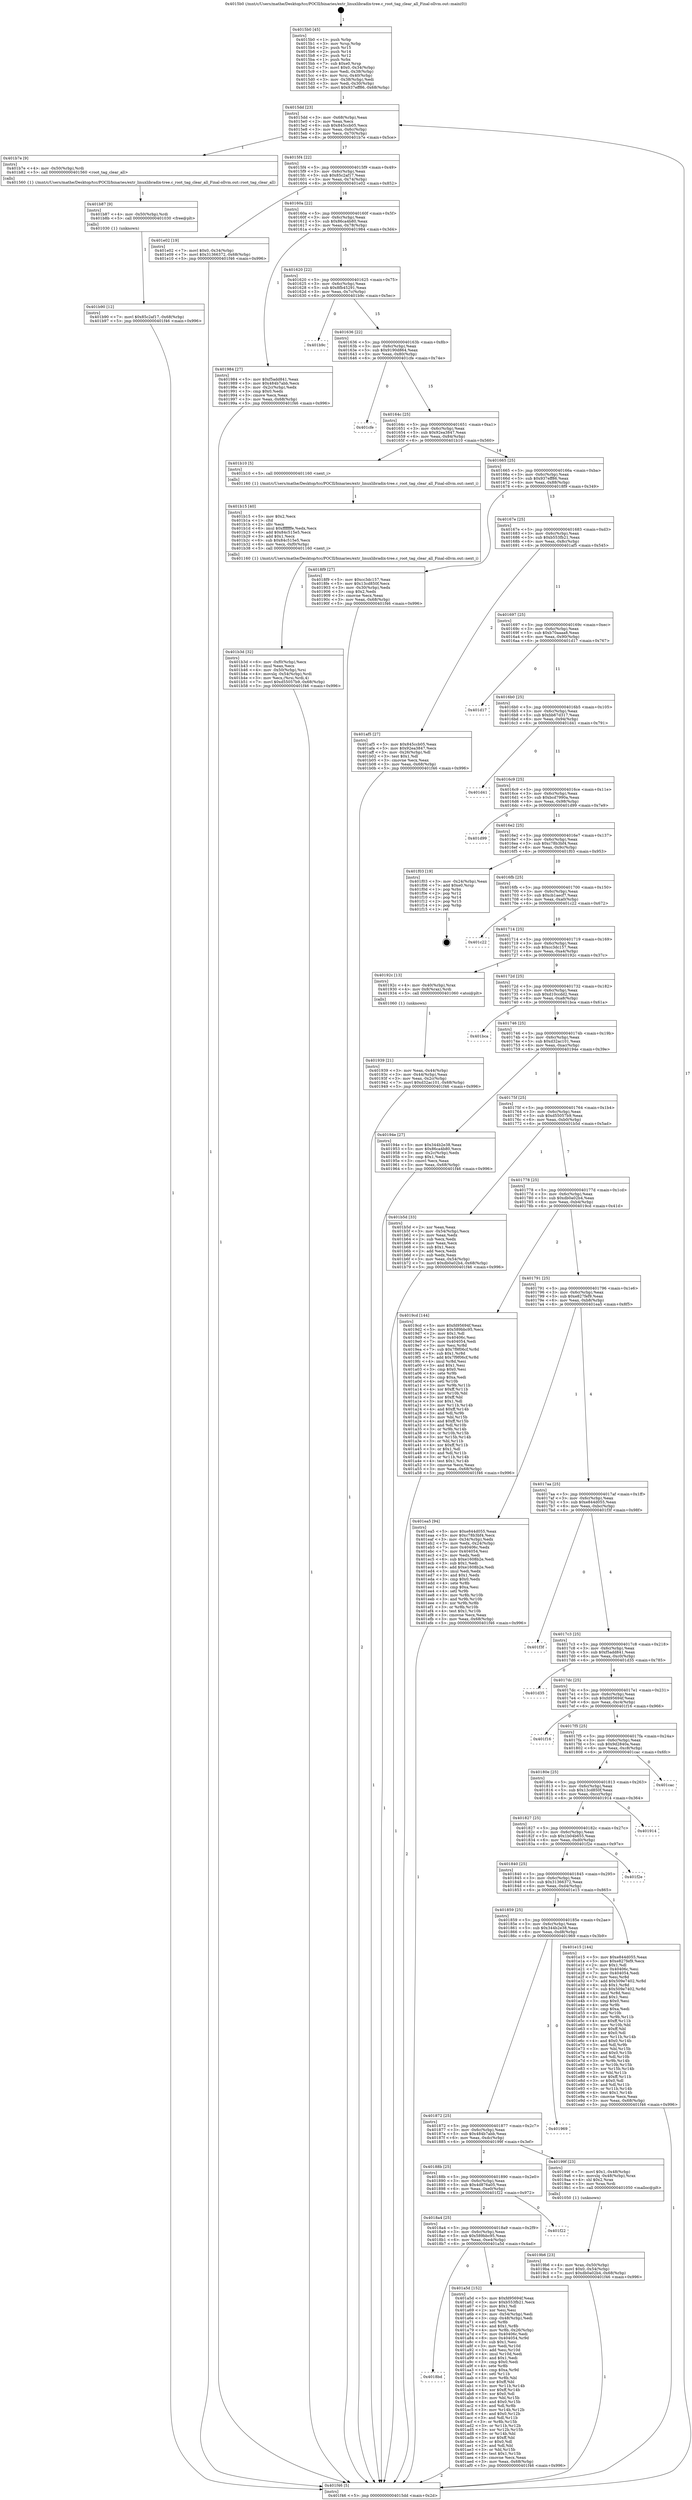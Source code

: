 digraph "0x4015b0" {
  label = "0x4015b0 (/mnt/c/Users/mathe/Desktop/tcc/POCII/binaries/extr_linuxlibradix-tree.c_root_tag_clear_all_Final-ollvm.out::main(0))"
  labelloc = "t"
  node[shape=record]

  Entry [label="",width=0.3,height=0.3,shape=circle,fillcolor=black,style=filled]
  "0x4015dd" [label="{
     0x4015dd [23]\l
     | [instrs]\l
     &nbsp;&nbsp;0x4015dd \<+3\>: mov -0x68(%rbp),%eax\l
     &nbsp;&nbsp;0x4015e0 \<+2\>: mov %eax,%ecx\l
     &nbsp;&nbsp;0x4015e2 \<+6\>: sub $0x845ccb05,%ecx\l
     &nbsp;&nbsp;0x4015e8 \<+3\>: mov %eax,-0x6c(%rbp)\l
     &nbsp;&nbsp;0x4015eb \<+3\>: mov %ecx,-0x70(%rbp)\l
     &nbsp;&nbsp;0x4015ee \<+6\>: je 0000000000401b7e \<main+0x5ce\>\l
  }"]
  "0x401b7e" [label="{
     0x401b7e [9]\l
     | [instrs]\l
     &nbsp;&nbsp;0x401b7e \<+4\>: mov -0x50(%rbp),%rdi\l
     &nbsp;&nbsp;0x401b82 \<+5\>: call 0000000000401560 \<root_tag_clear_all\>\l
     | [calls]\l
     &nbsp;&nbsp;0x401560 \{1\} (/mnt/c/Users/mathe/Desktop/tcc/POCII/binaries/extr_linuxlibradix-tree.c_root_tag_clear_all_Final-ollvm.out::root_tag_clear_all)\l
  }"]
  "0x4015f4" [label="{
     0x4015f4 [22]\l
     | [instrs]\l
     &nbsp;&nbsp;0x4015f4 \<+5\>: jmp 00000000004015f9 \<main+0x49\>\l
     &nbsp;&nbsp;0x4015f9 \<+3\>: mov -0x6c(%rbp),%eax\l
     &nbsp;&nbsp;0x4015fc \<+5\>: sub $0x85c2af17,%eax\l
     &nbsp;&nbsp;0x401601 \<+3\>: mov %eax,-0x74(%rbp)\l
     &nbsp;&nbsp;0x401604 \<+6\>: je 0000000000401e02 \<main+0x852\>\l
  }"]
  Exit [label="",width=0.3,height=0.3,shape=circle,fillcolor=black,style=filled,peripheries=2]
  "0x401e02" [label="{
     0x401e02 [19]\l
     | [instrs]\l
     &nbsp;&nbsp;0x401e02 \<+7\>: movl $0x0,-0x34(%rbp)\l
     &nbsp;&nbsp;0x401e09 \<+7\>: movl $0x31366372,-0x68(%rbp)\l
     &nbsp;&nbsp;0x401e10 \<+5\>: jmp 0000000000401f46 \<main+0x996\>\l
  }"]
  "0x40160a" [label="{
     0x40160a [22]\l
     | [instrs]\l
     &nbsp;&nbsp;0x40160a \<+5\>: jmp 000000000040160f \<main+0x5f\>\l
     &nbsp;&nbsp;0x40160f \<+3\>: mov -0x6c(%rbp),%eax\l
     &nbsp;&nbsp;0x401612 \<+5\>: sub $0x86ca4b80,%eax\l
     &nbsp;&nbsp;0x401617 \<+3\>: mov %eax,-0x78(%rbp)\l
     &nbsp;&nbsp;0x40161a \<+6\>: je 0000000000401984 \<main+0x3d4\>\l
  }"]
  "0x401b90" [label="{
     0x401b90 [12]\l
     | [instrs]\l
     &nbsp;&nbsp;0x401b90 \<+7\>: movl $0x85c2af17,-0x68(%rbp)\l
     &nbsp;&nbsp;0x401b97 \<+5\>: jmp 0000000000401f46 \<main+0x996\>\l
  }"]
  "0x401984" [label="{
     0x401984 [27]\l
     | [instrs]\l
     &nbsp;&nbsp;0x401984 \<+5\>: mov $0xf5add841,%eax\l
     &nbsp;&nbsp;0x401989 \<+5\>: mov $0x484b7abb,%ecx\l
     &nbsp;&nbsp;0x40198e \<+3\>: mov -0x2c(%rbp),%edx\l
     &nbsp;&nbsp;0x401991 \<+3\>: cmp $0x0,%edx\l
     &nbsp;&nbsp;0x401994 \<+3\>: cmove %ecx,%eax\l
     &nbsp;&nbsp;0x401997 \<+3\>: mov %eax,-0x68(%rbp)\l
     &nbsp;&nbsp;0x40199a \<+5\>: jmp 0000000000401f46 \<main+0x996\>\l
  }"]
  "0x401620" [label="{
     0x401620 [22]\l
     | [instrs]\l
     &nbsp;&nbsp;0x401620 \<+5\>: jmp 0000000000401625 \<main+0x75\>\l
     &nbsp;&nbsp;0x401625 \<+3\>: mov -0x6c(%rbp),%eax\l
     &nbsp;&nbsp;0x401628 \<+5\>: sub $0x8fb45291,%eax\l
     &nbsp;&nbsp;0x40162d \<+3\>: mov %eax,-0x7c(%rbp)\l
     &nbsp;&nbsp;0x401630 \<+6\>: je 0000000000401b9c \<main+0x5ec\>\l
  }"]
  "0x401b87" [label="{
     0x401b87 [9]\l
     | [instrs]\l
     &nbsp;&nbsp;0x401b87 \<+4\>: mov -0x50(%rbp),%rdi\l
     &nbsp;&nbsp;0x401b8b \<+5\>: call 0000000000401030 \<free@plt\>\l
     | [calls]\l
     &nbsp;&nbsp;0x401030 \{1\} (unknown)\l
  }"]
  "0x401b9c" [label="{
     0x401b9c\l
  }", style=dashed]
  "0x401636" [label="{
     0x401636 [22]\l
     | [instrs]\l
     &nbsp;&nbsp;0x401636 \<+5\>: jmp 000000000040163b \<main+0x8b\>\l
     &nbsp;&nbsp;0x40163b \<+3\>: mov -0x6c(%rbp),%eax\l
     &nbsp;&nbsp;0x40163e \<+5\>: sub $0x9190d864,%eax\l
     &nbsp;&nbsp;0x401643 \<+3\>: mov %eax,-0x80(%rbp)\l
     &nbsp;&nbsp;0x401646 \<+6\>: je 0000000000401cfe \<main+0x74e\>\l
  }"]
  "0x401b3d" [label="{
     0x401b3d [32]\l
     | [instrs]\l
     &nbsp;&nbsp;0x401b3d \<+6\>: mov -0xf0(%rbp),%ecx\l
     &nbsp;&nbsp;0x401b43 \<+3\>: imul %eax,%ecx\l
     &nbsp;&nbsp;0x401b46 \<+4\>: mov -0x50(%rbp),%rsi\l
     &nbsp;&nbsp;0x401b4a \<+4\>: movslq -0x54(%rbp),%rdi\l
     &nbsp;&nbsp;0x401b4e \<+3\>: mov %ecx,(%rsi,%rdi,4)\l
     &nbsp;&nbsp;0x401b51 \<+7\>: movl $0xd55057b9,-0x68(%rbp)\l
     &nbsp;&nbsp;0x401b58 \<+5\>: jmp 0000000000401f46 \<main+0x996\>\l
  }"]
  "0x401cfe" [label="{
     0x401cfe\l
  }", style=dashed]
  "0x40164c" [label="{
     0x40164c [25]\l
     | [instrs]\l
     &nbsp;&nbsp;0x40164c \<+5\>: jmp 0000000000401651 \<main+0xa1\>\l
     &nbsp;&nbsp;0x401651 \<+3\>: mov -0x6c(%rbp),%eax\l
     &nbsp;&nbsp;0x401654 \<+5\>: sub $0x92ea3847,%eax\l
     &nbsp;&nbsp;0x401659 \<+6\>: mov %eax,-0x84(%rbp)\l
     &nbsp;&nbsp;0x40165f \<+6\>: je 0000000000401b10 \<main+0x560\>\l
  }"]
  "0x401b15" [label="{
     0x401b15 [40]\l
     | [instrs]\l
     &nbsp;&nbsp;0x401b15 \<+5\>: mov $0x2,%ecx\l
     &nbsp;&nbsp;0x401b1a \<+1\>: cltd\l
     &nbsp;&nbsp;0x401b1b \<+2\>: idiv %ecx\l
     &nbsp;&nbsp;0x401b1d \<+6\>: imul $0xfffffffe,%edx,%ecx\l
     &nbsp;&nbsp;0x401b23 \<+6\>: add $0x84c515e5,%ecx\l
     &nbsp;&nbsp;0x401b29 \<+3\>: add $0x1,%ecx\l
     &nbsp;&nbsp;0x401b2c \<+6\>: sub $0x84c515e5,%ecx\l
     &nbsp;&nbsp;0x401b32 \<+6\>: mov %ecx,-0xf0(%rbp)\l
     &nbsp;&nbsp;0x401b38 \<+5\>: call 0000000000401160 \<next_i\>\l
     | [calls]\l
     &nbsp;&nbsp;0x401160 \{1\} (/mnt/c/Users/mathe/Desktop/tcc/POCII/binaries/extr_linuxlibradix-tree.c_root_tag_clear_all_Final-ollvm.out::next_i)\l
  }"]
  "0x401b10" [label="{
     0x401b10 [5]\l
     | [instrs]\l
     &nbsp;&nbsp;0x401b10 \<+5\>: call 0000000000401160 \<next_i\>\l
     | [calls]\l
     &nbsp;&nbsp;0x401160 \{1\} (/mnt/c/Users/mathe/Desktop/tcc/POCII/binaries/extr_linuxlibradix-tree.c_root_tag_clear_all_Final-ollvm.out::next_i)\l
  }"]
  "0x401665" [label="{
     0x401665 [25]\l
     | [instrs]\l
     &nbsp;&nbsp;0x401665 \<+5\>: jmp 000000000040166a \<main+0xba\>\l
     &nbsp;&nbsp;0x40166a \<+3\>: mov -0x6c(%rbp),%eax\l
     &nbsp;&nbsp;0x40166d \<+5\>: sub $0x937eff86,%eax\l
     &nbsp;&nbsp;0x401672 \<+6\>: mov %eax,-0x88(%rbp)\l
     &nbsp;&nbsp;0x401678 \<+6\>: je 00000000004018f9 \<main+0x349\>\l
  }"]
  "0x4018bd" [label="{
     0x4018bd\l
  }", style=dashed]
  "0x4018f9" [label="{
     0x4018f9 [27]\l
     | [instrs]\l
     &nbsp;&nbsp;0x4018f9 \<+5\>: mov $0xcc3dc157,%eax\l
     &nbsp;&nbsp;0x4018fe \<+5\>: mov $0x13cd850f,%ecx\l
     &nbsp;&nbsp;0x401903 \<+3\>: mov -0x30(%rbp),%edx\l
     &nbsp;&nbsp;0x401906 \<+3\>: cmp $0x2,%edx\l
     &nbsp;&nbsp;0x401909 \<+3\>: cmovne %ecx,%eax\l
     &nbsp;&nbsp;0x40190c \<+3\>: mov %eax,-0x68(%rbp)\l
     &nbsp;&nbsp;0x40190f \<+5\>: jmp 0000000000401f46 \<main+0x996\>\l
  }"]
  "0x40167e" [label="{
     0x40167e [25]\l
     | [instrs]\l
     &nbsp;&nbsp;0x40167e \<+5\>: jmp 0000000000401683 \<main+0xd3\>\l
     &nbsp;&nbsp;0x401683 \<+3\>: mov -0x6c(%rbp),%eax\l
     &nbsp;&nbsp;0x401686 \<+5\>: sub $0xb553fb21,%eax\l
     &nbsp;&nbsp;0x40168b \<+6\>: mov %eax,-0x8c(%rbp)\l
     &nbsp;&nbsp;0x401691 \<+6\>: je 0000000000401af5 \<main+0x545\>\l
  }"]
  "0x401f46" [label="{
     0x401f46 [5]\l
     | [instrs]\l
     &nbsp;&nbsp;0x401f46 \<+5\>: jmp 00000000004015dd \<main+0x2d\>\l
  }"]
  "0x4015b0" [label="{
     0x4015b0 [45]\l
     | [instrs]\l
     &nbsp;&nbsp;0x4015b0 \<+1\>: push %rbp\l
     &nbsp;&nbsp;0x4015b1 \<+3\>: mov %rsp,%rbp\l
     &nbsp;&nbsp;0x4015b4 \<+2\>: push %r15\l
     &nbsp;&nbsp;0x4015b6 \<+2\>: push %r14\l
     &nbsp;&nbsp;0x4015b8 \<+2\>: push %r12\l
     &nbsp;&nbsp;0x4015ba \<+1\>: push %rbx\l
     &nbsp;&nbsp;0x4015bb \<+7\>: sub $0xe0,%rsp\l
     &nbsp;&nbsp;0x4015c2 \<+7\>: movl $0x0,-0x34(%rbp)\l
     &nbsp;&nbsp;0x4015c9 \<+3\>: mov %edi,-0x38(%rbp)\l
     &nbsp;&nbsp;0x4015cc \<+4\>: mov %rsi,-0x40(%rbp)\l
     &nbsp;&nbsp;0x4015d0 \<+3\>: mov -0x38(%rbp),%edi\l
     &nbsp;&nbsp;0x4015d3 \<+3\>: mov %edi,-0x30(%rbp)\l
     &nbsp;&nbsp;0x4015d6 \<+7\>: movl $0x937eff86,-0x68(%rbp)\l
  }"]
  "0x401a5d" [label="{
     0x401a5d [152]\l
     | [instrs]\l
     &nbsp;&nbsp;0x401a5d \<+5\>: mov $0xfd95694f,%eax\l
     &nbsp;&nbsp;0x401a62 \<+5\>: mov $0xb553fb21,%ecx\l
     &nbsp;&nbsp;0x401a67 \<+2\>: mov $0x1,%dl\l
     &nbsp;&nbsp;0x401a69 \<+2\>: xor %esi,%esi\l
     &nbsp;&nbsp;0x401a6b \<+3\>: mov -0x54(%rbp),%edi\l
     &nbsp;&nbsp;0x401a6e \<+3\>: cmp -0x48(%rbp),%edi\l
     &nbsp;&nbsp;0x401a71 \<+4\>: setl %r8b\l
     &nbsp;&nbsp;0x401a75 \<+4\>: and $0x1,%r8b\l
     &nbsp;&nbsp;0x401a79 \<+4\>: mov %r8b,-0x26(%rbp)\l
     &nbsp;&nbsp;0x401a7d \<+7\>: mov 0x40406c,%edi\l
     &nbsp;&nbsp;0x401a84 \<+8\>: mov 0x404054,%r9d\l
     &nbsp;&nbsp;0x401a8c \<+3\>: sub $0x1,%esi\l
     &nbsp;&nbsp;0x401a8f \<+3\>: mov %edi,%r10d\l
     &nbsp;&nbsp;0x401a92 \<+3\>: add %esi,%r10d\l
     &nbsp;&nbsp;0x401a95 \<+4\>: imul %r10d,%edi\l
     &nbsp;&nbsp;0x401a99 \<+3\>: and $0x1,%edi\l
     &nbsp;&nbsp;0x401a9c \<+3\>: cmp $0x0,%edi\l
     &nbsp;&nbsp;0x401a9f \<+4\>: sete %r8b\l
     &nbsp;&nbsp;0x401aa3 \<+4\>: cmp $0xa,%r9d\l
     &nbsp;&nbsp;0x401aa7 \<+4\>: setl %r11b\l
     &nbsp;&nbsp;0x401aab \<+3\>: mov %r8b,%bl\l
     &nbsp;&nbsp;0x401aae \<+3\>: xor $0xff,%bl\l
     &nbsp;&nbsp;0x401ab1 \<+3\>: mov %r11b,%r14b\l
     &nbsp;&nbsp;0x401ab4 \<+4\>: xor $0xff,%r14b\l
     &nbsp;&nbsp;0x401ab8 \<+3\>: xor $0x0,%dl\l
     &nbsp;&nbsp;0x401abb \<+3\>: mov %bl,%r15b\l
     &nbsp;&nbsp;0x401abe \<+4\>: and $0x0,%r15b\l
     &nbsp;&nbsp;0x401ac2 \<+3\>: and %dl,%r8b\l
     &nbsp;&nbsp;0x401ac5 \<+3\>: mov %r14b,%r12b\l
     &nbsp;&nbsp;0x401ac8 \<+4\>: and $0x0,%r12b\l
     &nbsp;&nbsp;0x401acc \<+3\>: and %dl,%r11b\l
     &nbsp;&nbsp;0x401acf \<+3\>: or %r8b,%r15b\l
     &nbsp;&nbsp;0x401ad2 \<+3\>: or %r11b,%r12b\l
     &nbsp;&nbsp;0x401ad5 \<+3\>: xor %r12b,%r15b\l
     &nbsp;&nbsp;0x401ad8 \<+3\>: or %r14b,%bl\l
     &nbsp;&nbsp;0x401adb \<+3\>: xor $0xff,%bl\l
     &nbsp;&nbsp;0x401ade \<+3\>: or $0x0,%dl\l
     &nbsp;&nbsp;0x401ae1 \<+2\>: and %dl,%bl\l
     &nbsp;&nbsp;0x401ae3 \<+3\>: or %bl,%r15b\l
     &nbsp;&nbsp;0x401ae6 \<+4\>: test $0x1,%r15b\l
     &nbsp;&nbsp;0x401aea \<+3\>: cmovne %ecx,%eax\l
     &nbsp;&nbsp;0x401aed \<+3\>: mov %eax,-0x68(%rbp)\l
     &nbsp;&nbsp;0x401af0 \<+5\>: jmp 0000000000401f46 \<main+0x996\>\l
  }"]
  "0x401af5" [label="{
     0x401af5 [27]\l
     | [instrs]\l
     &nbsp;&nbsp;0x401af5 \<+5\>: mov $0x845ccb05,%eax\l
     &nbsp;&nbsp;0x401afa \<+5\>: mov $0x92ea3847,%ecx\l
     &nbsp;&nbsp;0x401aff \<+3\>: mov -0x26(%rbp),%dl\l
     &nbsp;&nbsp;0x401b02 \<+3\>: test $0x1,%dl\l
     &nbsp;&nbsp;0x401b05 \<+3\>: cmovne %ecx,%eax\l
     &nbsp;&nbsp;0x401b08 \<+3\>: mov %eax,-0x68(%rbp)\l
     &nbsp;&nbsp;0x401b0b \<+5\>: jmp 0000000000401f46 \<main+0x996\>\l
  }"]
  "0x401697" [label="{
     0x401697 [25]\l
     | [instrs]\l
     &nbsp;&nbsp;0x401697 \<+5\>: jmp 000000000040169c \<main+0xec\>\l
     &nbsp;&nbsp;0x40169c \<+3\>: mov -0x6c(%rbp),%eax\l
     &nbsp;&nbsp;0x40169f \<+5\>: sub $0xb70aaaa8,%eax\l
     &nbsp;&nbsp;0x4016a4 \<+6\>: mov %eax,-0x90(%rbp)\l
     &nbsp;&nbsp;0x4016aa \<+6\>: je 0000000000401d17 \<main+0x767\>\l
  }"]
  "0x4018a4" [label="{
     0x4018a4 [25]\l
     | [instrs]\l
     &nbsp;&nbsp;0x4018a4 \<+5\>: jmp 00000000004018a9 \<main+0x2f9\>\l
     &nbsp;&nbsp;0x4018a9 \<+3\>: mov -0x6c(%rbp),%eax\l
     &nbsp;&nbsp;0x4018ac \<+5\>: sub $0x589bbc95,%eax\l
     &nbsp;&nbsp;0x4018b1 \<+6\>: mov %eax,-0xe4(%rbp)\l
     &nbsp;&nbsp;0x4018b7 \<+6\>: je 0000000000401a5d \<main+0x4ad\>\l
  }"]
  "0x401d17" [label="{
     0x401d17\l
  }", style=dashed]
  "0x4016b0" [label="{
     0x4016b0 [25]\l
     | [instrs]\l
     &nbsp;&nbsp;0x4016b0 \<+5\>: jmp 00000000004016b5 \<main+0x105\>\l
     &nbsp;&nbsp;0x4016b5 \<+3\>: mov -0x6c(%rbp),%eax\l
     &nbsp;&nbsp;0x4016b8 \<+5\>: sub $0xbb67d317,%eax\l
     &nbsp;&nbsp;0x4016bd \<+6\>: mov %eax,-0x94(%rbp)\l
     &nbsp;&nbsp;0x4016c3 \<+6\>: je 0000000000401d41 \<main+0x791\>\l
  }"]
  "0x401f22" [label="{
     0x401f22\l
  }", style=dashed]
  "0x401d41" [label="{
     0x401d41\l
  }", style=dashed]
  "0x4016c9" [label="{
     0x4016c9 [25]\l
     | [instrs]\l
     &nbsp;&nbsp;0x4016c9 \<+5\>: jmp 00000000004016ce \<main+0x11e\>\l
     &nbsp;&nbsp;0x4016ce \<+3\>: mov -0x6c(%rbp),%eax\l
     &nbsp;&nbsp;0x4016d1 \<+5\>: sub $0xbcd7990a,%eax\l
     &nbsp;&nbsp;0x4016d6 \<+6\>: mov %eax,-0x98(%rbp)\l
     &nbsp;&nbsp;0x4016dc \<+6\>: je 0000000000401d99 \<main+0x7e9\>\l
  }"]
  "0x4019b6" [label="{
     0x4019b6 [23]\l
     | [instrs]\l
     &nbsp;&nbsp;0x4019b6 \<+4\>: mov %rax,-0x50(%rbp)\l
     &nbsp;&nbsp;0x4019ba \<+7\>: movl $0x0,-0x54(%rbp)\l
     &nbsp;&nbsp;0x4019c1 \<+7\>: movl $0xdb0a02b4,-0x68(%rbp)\l
     &nbsp;&nbsp;0x4019c8 \<+5\>: jmp 0000000000401f46 \<main+0x996\>\l
  }"]
  "0x401d99" [label="{
     0x401d99\l
  }", style=dashed]
  "0x4016e2" [label="{
     0x4016e2 [25]\l
     | [instrs]\l
     &nbsp;&nbsp;0x4016e2 \<+5\>: jmp 00000000004016e7 \<main+0x137\>\l
     &nbsp;&nbsp;0x4016e7 \<+3\>: mov -0x6c(%rbp),%eax\l
     &nbsp;&nbsp;0x4016ea \<+5\>: sub $0xc78b3bf4,%eax\l
     &nbsp;&nbsp;0x4016ef \<+6\>: mov %eax,-0x9c(%rbp)\l
     &nbsp;&nbsp;0x4016f5 \<+6\>: je 0000000000401f03 \<main+0x953\>\l
  }"]
  "0x40188b" [label="{
     0x40188b [25]\l
     | [instrs]\l
     &nbsp;&nbsp;0x40188b \<+5\>: jmp 0000000000401890 \<main+0x2e0\>\l
     &nbsp;&nbsp;0x401890 \<+3\>: mov -0x6c(%rbp),%eax\l
     &nbsp;&nbsp;0x401893 \<+5\>: sub $0x4d876a05,%eax\l
     &nbsp;&nbsp;0x401898 \<+6\>: mov %eax,-0xe0(%rbp)\l
     &nbsp;&nbsp;0x40189e \<+6\>: je 0000000000401f22 \<main+0x972\>\l
  }"]
  "0x401f03" [label="{
     0x401f03 [19]\l
     | [instrs]\l
     &nbsp;&nbsp;0x401f03 \<+3\>: mov -0x24(%rbp),%eax\l
     &nbsp;&nbsp;0x401f06 \<+7\>: add $0xe0,%rsp\l
     &nbsp;&nbsp;0x401f0d \<+1\>: pop %rbx\l
     &nbsp;&nbsp;0x401f0e \<+2\>: pop %r12\l
     &nbsp;&nbsp;0x401f10 \<+2\>: pop %r14\l
     &nbsp;&nbsp;0x401f12 \<+2\>: pop %r15\l
     &nbsp;&nbsp;0x401f14 \<+1\>: pop %rbp\l
     &nbsp;&nbsp;0x401f15 \<+1\>: ret\l
  }"]
  "0x4016fb" [label="{
     0x4016fb [25]\l
     | [instrs]\l
     &nbsp;&nbsp;0x4016fb \<+5\>: jmp 0000000000401700 \<main+0x150\>\l
     &nbsp;&nbsp;0x401700 \<+3\>: mov -0x6c(%rbp),%eax\l
     &nbsp;&nbsp;0x401703 \<+5\>: sub $0xcb1aecf7,%eax\l
     &nbsp;&nbsp;0x401708 \<+6\>: mov %eax,-0xa0(%rbp)\l
     &nbsp;&nbsp;0x40170e \<+6\>: je 0000000000401c22 \<main+0x672\>\l
  }"]
  "0x40199f" [label="{
     0x40199f [23]\l
     | [instrs]\l
     &nbsp;&nbsp;0x40199f \<+7\>: movl $0x1,-0x48(%rbp)\l
     &nbsp;&nbsp;0x4019a6 \<+4\>: movslq -0x48(%rbp),%rax\l
     &nbsp;&nbsp;0x4019aa \<+4\>: shl $0x2,%rax\l
     &nbsp;&nbsp;0x4019ae \<+3\>: mov %rax,%rdi\l
     &nbsp;&nbsp;0x4019b1 \<+5\>: call 0000000000401050 \<malloc@plt\>\l
     | [calls]\l
     &nbsp;&nbsp;0x401050 \{1\} (unknown)\l
  }"]
  "0x401c22" [label="{
     0x401c22\l
  }", style=dashed]
  "0x401714" [label="{
     0x401714 [25]\l
     | [instrs]\l
     &nbsp;&nbsp;0x401714 \<+5\>: jmp 0000000000401719 \<main+0x169\>\l
     &nbsp;&nbsp;0x401719 \<+3\>: mov -0x6c(%rbp),%eax\l
     &nbsp;&nbsp;0x40171c \<+5\>: sub $0xcc3dc157,%eax\l
     &nbsp;&nbsp;0x401721 \<+6\>: mov %eax,-0xa4(%rbp)\l
     &nbsp;&nbsp;0x401727 \<+6\>: je 000000000040192c \<main+0x37c\>\l
  }"]
  "0x401872" [label="{
     0x401872 [25]\l
     | [instrs]\l
     &nbsp;&nbsp;0x401872 \<+5\>: jmp 0000000000401877 \<main+0x2c7\>\l
     &nbsp;&nbsp;0x401877 \<+3\>: mov -0x6c(%rbp),%eax\l
     &nbsp;&nbsp;0x40187a \<+5\>: sub $0x484b7abb,%eax\l
     &nbsp;&nbsp;0x40187f \<+6\>: mov %eax,-0xdc(%rbp)\l
     &nbsp;&nbsp;0x401885 \<+6\>: je 000000000040199f \<main+0x3ef\>\l
  }"]
  "0x40192c" [label="{
     0x40192c [13]\l
     | [instrs]\l
     &nbsp;&nbsp;0x40192c \<+4\>: mov -0x40(%rbp),%rax\l
     &nbsp;&nbsp;0x401930 \<+4\>: mov 0x8(%rax),%rdi\l
     &nbsp;&nbsp;0x401934 \<+5\>: call 0000000000401060 \<atoi@plt\>\l
     | [calls]\l
     &nbsp;&nbsp;0x401060 \{1\} (unknown)\l
  }"]
  "0x40172d" [label="{
     0x40172d [25]\l
     | [instrs]\l
     &nbsp;&nbsp;0x40172d \<+5\>: jmp 0000000000401732 \<main+0x182\>\l
     &nbsp;&nbsp;0x401732 \<+3\>: mov -0x6c(%rbp),%eax\l
     &nbsp;&nbsp;0x401735 \<+5\>: sub $0xd10ccdd2,%eax\l
     &nbsp;&nbsp;0x40173a \<+6\>: mov %eax,-0xa8(%rbp)\l
     &nbsp;&nbsp;0x401740 \<+6\>: je 0000000000401bca \<main+0x61a\>\l
  }"]
  "0x401939" [label="{
     0x401939 [21]\l
     | [instrs]\l
     &nbsp;&nbsp;0x401939 \<+3\>: mov %eax,-0x44(%rbp)\l
     &nbsp;&nbsp;0x40193c \<+3\>: mov -0x44(%rbp),%eax\l
     &nbsp;&nbsp;0x40193f \<+3\>: mov %eax,-0x2c(%rbp)\l
     &nbsp;&nbsp;0x401942 \<+7\>: movl $0xd32ac101,-0x68(%rbp)\l
     &nbsp;&nbsp;0x401949 \<+5\>: jmp 0000000000401f46 \<main+0x996\>\l
  }"]
  "0x401969" [label="{
     0x401969\l
  }", style=dashed]
  "0x401bca" [label="{
     0x401bca\l
  }", style=dashed]
  "0x401746" [label="{
     0x401746 [25]\l
     | [instrs]\l
     &nbsp;&nbsp;0x401746 \<+5\>: jmp 000000000040174b \<main+0x19b\>\l
     &nbsp;&nbsp;0x40174b \<+3\>: mov -0x6c(%rbp),%eax\l
     &nbsp;&nbsp;0x40174e \<+5\>: sub $0xd32ac101,%eax\l
     &nbsp;&nbsp;0x401753 \<+6\>: mov %eax,-0xac(%rbp)\l
     &nbsp;&nbsp;0x401759 \<+6\>: je 000000000040194e \<main+0x39e\>\l
  }"]
  "0x401859" [label="{
     0x401859 [25]\l
     | [instrs]\l
     &nbsp;&nbsp;0x401859 \<+5\>: jmp 000000000040185e \<main+0x2ae\>\l
     &nbsp;&nbsp;0x40185e \<+3\>: mov -0x6c(%rbp),%eax\l
     &nbsp;&nbsp;0x401861 \<+5\>: sub $0x344b2e38,%eax\l
     &nbsp;&nbsp;0x401866 \<+6\>: mov %eax,-0xd8(%rbp)\l
     &nbsp;&nbsp;0x40186c \<+6\>: je 0000000000401969 \<main+0x3b9\>\l
  }"]
  "0x40194e" [label="{
     0x40194e [27]\l
     | [instrs]\l
     &nbsp;&nbsp;0x40194e \<+5\>: mov $0x344b2e38,%eax\l
     &nbsp;&nbsp;0x401953 \<+5\>: mov $0x86ca4b80,%ecx\l
     &nbsp;&nbsp;0x401958 \<+3\>: mov -0x2c(%rbp),%edx\l
     &nbsp;&nbsp;0x40195b \<+3\>: cmp $0x1,%edx\l
     &nbsp;&nbsp;0x40195e \<+3\>: cmovl %ecx,%eax\l
     &nbsp;&nbsp;0x401961 \<+3\>: mov %eax,-0x68(%rbp)\l
     &nbsp;&nbsp;0x401964 \<+5\>: jmp 0000000000401f46 \<main+0x996\>\l
  }"]
  "0x40175f" [label="{
     0x40175f [25]\l
     | [instrs]\l
     &nbsp;&nbsp;0x40175f \<+5\>: jmp 0000000000401764 \<main+0x1b4\>\l
     &nbsp;&nbsp;0x401764 \<+3\>: mov -0x6c(%rbp),%eax\l
     &nbsp;&nbsp;0x401767 \<+5\>: sub $0xd55057b9,%eax\l
     &nbsp;&nbsp;0x40176c \<+6\>: mov %eax,-0xb0(%rbp)\l
     &nbsp;&nbsp;0x401772 \<+6\>: je 0000000000401b5d \<main+0x5ad\>\l
  }"]
  "0x401e15" [label="{
     0x401e15 [144]\l
     | [instrs]\l
     &nbsp;&nbsp;0x401e15 \<+5\>: mov $0xe844d055,%eax\l
     &nbsp;&nbsp;0x401e1a \<+5\>: mov $0xe827fef9,%ecx\l
     &nbsp;&nbsp;0x401e1f \<+2\>: mov $0x1,%dl\l
     &nbsp;&nbsp;0x401e21 \<+7\>: mov 0x40406c,%esi\l
     &nbsp;&nbsp;0x401e28 \<+7\>: mov 0x404054,%edi\l
     &nbsp;&nbsp;0x401e2f \<+3\>: mov %esi,%r8d\l
     &nbsp;&nbsp;0x401e32 \<+7\>: add $0x509e7402,%r8d\l
     &nbsp;&nbsp;0x401e39 \<+4\>: sub $0x1,%r8d\l
     &nbsp;&nbsp;0x401e3d \<+7\>: sub $0x509e7402,%r8d\l
     &nbsp;&nbsp;0x401e44 \<+4\>: imul %r8d,%esi\l
     &nbsp;&nbsp;0x401e48 \<+3\>: and $0x1,%esi\l
     &nbsp;&nbsp;0x401e4b \<+3\>: cmp $0x0,%esi\l
     &nbsp;&nbsp;0x401e4e \<+4\>: sete %r9b\l
     &nbsp;&nbsp;0x401e52 \<+3\>: cmp $0xa,%edi\l
     &nbsp;&nbsp;0x401e55 \<+4\>: setl %r10b\l
     &nbsp;&nbsp;0x401e59 \<+3\>: mov %r9b,%r11b\l
     &nbsp;&nbsp;0x401e5c \<+4\>: xor $0xff,%r11b\l
     &nbsp;&nbsp;0x401e60 \<+3\>: mov %r10b,%bl\l
     &nbsp;&nbsp;0x401e63 \<+3\>: xor $0xff,%bl\l
     &nbsp;&nbsp;0x401e66 \<+3\>: xor $0x0,%dl\l
     &nbsp;&nbsp;0x401e69 \<+3\>: mov %r11b,%r14b\l
     &nbsp;&nbsp;0x401e6c \<+4\>: and $0x0,%r14b\l
     &nbsp;&nbsp;0x401e70 \<+3\>: and %dl,%r9b\l
     &nbsp;&nbsp;0x401e73 \<+3\>: mov %bl,%r15b\l
     &nbsp;&nbsp;0x401e76 \<+4\>: and $0x0,%r15b\l
     &nbsp;&nbsp;0x401e7a \<+3\>: and %dl,%r10b\l
     &nbsp;&nbsp;0x401e7d \<+3\>: or %r9b,%r14b\l
     &nbsp;&nbsp;0x401e80 \<+3\>: or %r10b,%r15b\l
     &nbsp;&nbsp;0x401e83 \<+3\>: xor %r15b,%r14b\l
     &nbsp;&nbsp;0x401e86 \<+3\>: or %bl,%r11b\l
     &nbsp;&nbsp;0x401e89 \<+4\>: xor $0xff,%r11b\l
     &nbsp;&nbsp;0x401e8d \<+3\>: or $0x0,%dl\l
     &nbsp;&nbsp;0x401e90 \<+3\>: and %dl,%r11b\l
     &nbsp;&nbsp;0x401e93 \<+3\>: or %r11b,%r14b\l
     &nbsp;&nbsp;0x401e96 \<+4\>: test $0x1,%r14b\l
     &nbsp;&nbsp;0x401e9a \<+3\>: cmovne %ecx,%eax\l
     &nbsp;&nbsp;0x401e9d \<+3\>: mov %eax,-0x68(%rbp)\l
     &nbsp;&nbsp;0x401ea0 \<+5\>: jmp 0000000000401f46 \<main+0x996\>\l
  }"]
  "0x401b5d" [label="{
     0x401b5d [33]\l
     | [instrs]\l
     &nbsp;&nbsp;0x401b5d \<+2\>: xor %eax,%eax\l
     &nbsp;&nbsp;0x401b5f \<+3\>: mov -0x54(%rbp),%ecx\l
     &nbsp;&nbsp;0x401b62 \<+2\>: mov %eax,%edx\l
     &nbsp;&nbsp;0x401b64 \<+2\>: sub %ecx,%edx\l
     &nbsp;&nbsp;0x401b66 \<+2\>: mov %eax,%ecx\l
     &nbsp;&nbsp;0x401b68 \<+3\>: sub $0x1,%ecx\l
     &nbsp;&nbsp;0x401b6b \<+2\>: add %ecx,%edx\l
     &nbsp;&nbsp;0x401b6d \<+2\>: sub %edx,%eax\l
     &nbsp;&nbsp;0x401b6f \<+3\>: mov %eax,-0x54(%rbp)\l
     &nbsp;&nbsp;0x401b72 \<+7\>: movl $0xdb0a02b4,-0x68(%rbp)\l
     &nbsp;&nbsp;0x401b79 \<+5\>: jmp 0000000000401f46 \<main+0x996\>\l
  }"]
  "0x401778" [label="{
     0x401778 [25]\l
     | [instrs]\l
     &nbsp;&nbsp;0x401778 \<+5\>: jmp 000000000040177d \<main+0x1cd\>\l
     &nbsp;&nbsp;0x40177d \<+3\>: mov -0x6c(%rbp),%eax\l
     &nbsp;&nbsp;0x401780 \<+5\>: sub $0xdb0a02b4,%eax\l
     &nbsp;&nbsp;0x401785 \<+6\>: mov %eax,-0xb4(%rbp)\l
     &nbsp;&nbsp;0x40178b \<+6\>: je 00000000004019cd \<main+0x41d\>\l
  }"]
  "0x401840" [label="{
     0x401840 [25]\l
     | [instrs]\l
     &nbsp;&nbsp;0x401840 \<+5\>: jmp 0000000000401845 \<main+0x295\>\l
     &nbsp;&nbsp;0x401845 \<+3\>: mov -0x6c(%rbp),%eax\l
     &nbsp;&nbsp;0x401848 \<+5\>: sub $0x31366372,%eax\l
     &nbsp;&nbsp;0x40184d \<+6\>: mov %eax,-0xd4(%rbp)\l
     &nbsp;&nbsp;0x401853 \<+6\>: je 0000000000401e15 \<main+0x865\>\l
  }"]
  "0x4019cd" [label="{
     0x4019cd [144]\l
     | [instrs]\l
     &nbsp;&nbsp;0x4019cd \<+5\>: mov $0xfd95694f,%eax\l
     &nbsp;&nbsp;0x4019d2 \<+5\>: mov $0x589bbc95,%ecx\l
     &nbsp;&nbsp;0x4019d7 \<+2\>: mov $0x1,%dl\l
     &nbsp;&nbsp;0x4019d9 \<+7\>: mov 0x40406c,%esi\l
     &nbsp;&nbsp;0x4019e0 \<+7\>: mov 0x404054,%edi\l
     &nbsp;&nbsp;0x4019e7 \<+3\>: mov %esi,%r8d\l
     &nbsp;&nbsp;0x4019ea \<+7\>: sub $0x7f9f06cf,%r8d\l
     &nbsp;&nbsp;0x4019f1 \<+4\>: sub $0x1,%r8d\l
     &nbsp;&nbsp;0x4019f5 \<+7\>: add $0x7f9f06cf,%r8d\l
     &nbsp;&nbsp;0x4019fc \<+4\>: imul %r8d,%esi\l
     &nbsp;&nbsp;0x401a00 \<+3\>: and $0x1,%esi\l
     &nbsp;&nbsp;0x401a03 \<+3\>: cmp $0x0,%esi\l
     &nbsp;&nbsp;0x401a06 \<+4\>: sete %r9b\l
     &nbsp;&nbsp;0x401a0a \<+3\>: cmp $0xa,%edi\l
     &nbsp;&nbsp;0x401a0d \<+4\>: setl %r10b\l
     &nbsp;&nbsp;0x401a11 \<+3\>: mov %r9b,%r11b\l
     &nbsp;&nbsp;0x401a14 \<+4\>: xor $0xff,%r11b\l
     &nbsp;&nbsp;0x401a18 \<+3\>: mov %r10b,%bl\l
     &nbsp;&nbsp;0x401a1b \<+3\>: xor $0xff,%bl\l
     &nbsp;&nbsp;0x401a1e \<+3\>: xor $0x1,%dl\l
     &nbsp;&nbsp;0x401a21 \<+3\>: mov %r11b,%r14b\l
     &nbsp;&nbsp;0x401a24 \<+4\>: and $0xff,%r14b\l
     &nbsp;&nbsp;0x401a28 \<+3\>: and %dl,%r9b\l
     &nbsp;&nbsp;0x401a2b \<+3\>: mov %bl,%r15b\l
     &nbsp;&nbsp;0x401a2e \<+4\>: and $0xff,%r15b\l
     &nbsp;&nbsp;0x401a32 \<+3\>: and %dl,%r10b\l
     &nbsp;&nbsp;0x401a35 \<+3\>: or %r9b,%r14b\l
     &nbsp;&nbsp;0x401a38 \<+3\>: or %r10b,%r15b\l
     &nbsp;&nbsp;0x401a3b \<+3\>: xor %r15b,%r14b\l
     &nbsp;&nbsp;0x401a3e \<+3\>: or %bl,%r11b\l
     &nbsp;&nbsp;0x401a41 \<+4\>: xor $0xff,%r11b\l
     &nbsp;&nbsp;0x401a45 \<+3\>: or $0x1,%dl\l
     &nbsp;&nbsp;0x401a48 \<+3\>: and %dl,%r11b\l
     &nbsp;&nbsp;0x401a4b \<+3\>: or %r11b,%r14b\l
     &nbsp;&nbsp;0x401a4e \<+4\>: test $0x1,%r14b\l
     &nbsp;&nbsp;0x401a52 \<+3\>: cmovne %ecx,%eax\l
     &nbsp;&nbsp;0x401a55 \<+3\>: mov %eax,-0x68(%rbp)\l
     &nbsp;&nbsp;0x401a58 \<+5\>: jmp 0000000000401f46 \<main+0x996\>\l
  }"]
  "0x401791" [label="{
     0x401791 [25]\l
     | [instrs]\l
     &nbsp;&nbsp;0x401791 \<+5\>: jmp 0000000000401796 \<main+0x1e6\>\l
     &nbsp;&nbsp;0x401796 \<+3\>: mov -0x6c(%rbp),%eax\l
     &nbsp;&nbsp;0x401799 \<+5\>: sub $0xe827fef9,%eax\l
     &nbsp;&nbsp;0x40179e \<+6\>: mov %eax,-0xb8(%rbp)\l
     &nbsp;&nbsp;0x4017a4 \<+6\>: je 0000000000401ea5 \<main+0x8f5\>\l
  }"]
  "0x401f2e" [label="{
     0x401f2e\l
  }", style=dashed]
  "0x401ea5" [label="{
     0x401ea5 [94]\l
     | [instrs]\l
     &nbsp;&nbsp;0x401ea5 \<+5\>: mov $0xe844d055,%eax\l
     &nbsp;&nbsp;0x401eaa \<+5\>: mov $0xc78b3bf4,%ecx\l
     &nbsp;&nbsp;0x401eaf \<+3\>: mov -0x34(%rbp),%edx\l
     &nbsp;&nbsp;0x401eb2 \<+3\>: mov %edx,-0x24(%rbp)\l
     &nbsp;&nbsp;0x401eb5 \<+7\>: mov 0x40406c,%edx\l
     &nbsp;&nbsp;0x401ebc \<+7\>: mov 0x404054,%esi\l
     &nbsp;&nbsp;0x401ec3 \<+2\>: mov %edx,%edi\l
     &nbsp;&nbsp;0x401ec5 \<+6\>: sub $0xe1608b2e,%edi\l
     &nbsp;&nbsp;0x401ecb \<+3\>: sub $0x1,%edi\l
     &nbsp;&nbsp;0x401ece \<+6\>: add $0xe1608b2e,%edi\l
     &nbsp;&nbsp;0x401ed4 \<+3\>: imul %edi,%edx\l
     &nbsp;&nbsp;0x401ed7 \<+3\>: and $0x1,%edx\l
     &nbsp;&nbsp;0x401eda \<+3\>: cmp $0x0,%edx\l
     &nbsp;&nbsp;0x401edd \<+4\>: sete %r8b\l
     &nbsp;&nbsp;0x401ee1 \<+3\>: cmp $0xa,%esi\l
     &nbsp;&nbsp;0x401ee4 \<+4\>: setl %r9b\l
     &nbsp;&nbsp;0x401ee8 \<+3\>: mov %r8b,%r10b\l
     &nbsp;&nbsp;0x401eeb \<+3\>: and %r9b,%r10b\l
     &nbsp;&nbsp;0x401eee \<+3\>: xor %r9b,%r8b\l
     &nbsp;&nbsp;0x401ef1 \<+3\>: or %r8b,%r10b\l
     &nbsp;&nbsp;0x401ef4 \<+4\>: test $0x1,%r10b\l
     &nbsp;&nbsp;0x401ef8 \<+3\>: cmovne %ecx,%eax\l
     &nbsp;&nbsp;0x401efb \<+3\>: mov %eax,-0x68(%rbp)\l
     &nbsp;&nbsp;0x401efe \<+5\>: jmp 0000000000401f46 \<main+0x996\>\l
  }"]
  "0x4017aa" [label="{
     0x4017aa [25]\l
     | [instrs]\l
     &nbsp;&nbsp;0x4017aa \<+5\>: jmp 00000000004017af \<main+0x1ff\>\l
     &nbsp;&nbsp;0x4017af \<+3\>: mov -0x6c(%rbp),%eax\l
     &nbsp;&nbsp;0x4017b2 \<+5\>: sub $0xe844d055,%eax\l
     &nbsp;&nbsp;0x4017b7 \<+6\>: mov %eax,-0xbc(%rbp)\l
     &nbsp;&nbsp;0x4017bd \<+6\>: je 0000000000401f3f \<main+0x98f\>\l
  }"]
  "0x401827" [label="{
     0x401827 [25]\l
     | [instrs]\l
     &nbsp;&nbsp;0x401827 \<+5\>: jmp 000000000040182c \<main+0x27c\>\l
     &nbsp;&nbsp;0x40182c \<+3\>: mov -0x6c(%rbp),%eax\l
     &nbsp;&nbsp;0x40182f \<+5\>: sub $0x1b04b655,%eax\l
     &nbsp;&nbsp;0x401834 \<+6\>: mov %eax,-0xd0(%rbp)\l
     &nbsp;&nbsp;0x40183a \<+6\>: je 0000000000401f2e \<main+0x97e\>\l
  }"]
  "0x401f3f" [label="{
     0x401f3f\l
  }", style=dashed]
  "0x4017c3" [label="{
     0x4017c3 [25]\l
     | [instrs]\l
     &nbsp;&nbsp;0x4017c3 \<+5\>: jmp 00000000004017c8 \<main+0x218\>\l
     &nbsp;&nbsp;0x4017c8 \<+3\>: mov -0x6c(%rbp),%eax\l
     &nbsp;&nbsp;0x4017cb \<+5\>: sub $0xf5add841,%eax\l
     &nbsp;&nbsp;0x4017d0 \<+6\>: mov %eax,-0xc0(%rbp)\l
     &nbsp;&nbsp;0x4017d6 \<+6\>: je 0000000000401d35 \<main+0x785\>\l
  }"]
  "0x401914" [label="{
     0x401914\l
  }", style=dashed]
  "0x401d35" [label="{
     0x401d35\l
  }", style=dashed]
  "0x4017dc" [label="{
     0x4017dc [25]\l
     | [instrs]\l
     &nbsp;&nbsp;0x4017dc \<+5\>: jmp 00000000004017e1 \<main+0x231\>\l
     &nbsp;&nbsp;0x4017e1 \<+3\>: mov -0x6c(%rbp),%eax\l
     &nbsp;&nbsp;0x4017e4 \<+5\>: sub $0xfd95694f,%eax\l
     &nbsp;&nbsp;0x4017e9 \<+6\>: mov %eax,-0xc4(%rbp)\l
     &nbsp;&nbsp;0x4017ef \<+6\>: je 0000000000401f16 \<main+0x966\>\l
  }"]
  "0x40180e" [label="{
     0x40180e [25]\l
     | [instrs]\l
     &nbsp;&nbsp;0x40180e \<+5\>: jmp 0000000000401813 \<main+0x263\>\l
     &nbsp;&nbsp;0x401813 \<+3\>: mov -0x6c(%rbp),%eax\l
     &nbsp;&nbsp;0x401816 \<+5\>: sub $0x13cd850f,%eax\l
     &nbsp;&nbsp;0x40181b \<+6\>: mov %eax,-0xcc(%rbp)\l
     &nbsp;&nbsp;0x401821 \<+6\>: je 0000000000401914 \<main+0x364\>\l
  }"]
  "0x401f16" [label="{
     0x401f16\l
  }", style=dashed]
  "0x4017f5" [label="{
     0x4017f5 [25]\l
     | [instrs]\l
     &nbsp;&nbsp;0x4017f5 \<+5\>: jmp 00000000004017fa \<main+0x24a\>\l
     &nbsp;&nbsp;0x4017fa \<+3\>: mov -0x6c(%rbp),%eax\l
     &nbsp;&nbsp;0x4017fd \<+5\>: sub $0x9d2840a,%eax\l
     &nbsp;&nbsp;0x401802 \<+6\>: mov %eax,-0xc8(%rbp)\l
     &nbsp;&nbsp;0x401808 \<+6\>: je 0000000000401cac \<main+0x6fc\>\l
  }"]
  "0x401cac" [label="{
     0x401cac\l
  }", style=dashed]
  Entry -> "0x4015b0" [label=" 1"]
  "0x4015dd" -> "0x401b7e" [label=" 1"]
  "0x4015dd" -> "0x4015f4" [label=" 17"]
  "0x401f03" -> Exit [label=" 1"]
  "0x4015f4" -> "0x401e02" [label=" 1"]
  "0x4015f4" -> "0x40160a" [label=" 16"]
  "0x401ea5" -> "0x401f46" [label=" 1"]
  "0x40160a" -> "0x401984" [label=" 1"]
  "0x40160a" -> "0x401620" [label=" 15"]
  "0x401e15" -> "0x401f46" [label=" 1"]
  "0x401620" -> "0x401b9c" [label=" 0"]
  "0x401620" -> "0x401636" [label=" 15"]
  "0x401e02" -> "0x401f46" [label=" 1"]
  "0x401636" -> "0x401cfe" [label=" 0"]
  "0x401636" -> "0x40164c" [label=" 15"]
  "0x401b90" -> "0x401f46" [label=" 1"]
  "0x40164c" -> "0x401b10" [label=" 1"]
  "0x40164c" -> "0x401665" [label=" 14"]
  "0x401b87" -> "0x401b90" [label=" 1"]
  "0x401665" -> "0x4018f9" [label=" 1"]
  "0x401665" -> "0x40167e" [label=" 13"]
  "0x4018f9" -> "0x401f46" [label=" 1"]
  "0x4015b0" -> "0x4015dd" [label=" 1"]
  "0x401f46" -> "0x4015dd" [label=" 17"]
  "0x401b7e" -> "0x401b87" [label=" 1"]
  "0x40167e" -> "0x401af5" [label=" 2"]
  "0x40167e" -> "0x401697" [label=" 11"]
  "0x401b5d" -> "0x401f46" [label=" 1"]
  "0x401697" -> "0x401d17" [label=" 0"]
  "0x401697" -> "0x4016b0" [label=" 11"]
  "0x401b15" -> "0x401b3d" [label=" 1"]
  "0x4016b0" -> "0x401d41" [label=" 0"]
  "0x4016b0" -> "0x4016c9" [label=" 11"]
  "0x401b10" -> "0x401b15" [label=" 1"]
  "0x4016c9" -> "0x401d99" [label=" 0"]
  "0x4016c9" -> "0x4016e2" [label=" 11"]
  "0x401a5d" -> "0x401f46" [label=" 2"]
  "0x4016e2" -> "0x401f03" [label=" 1"]
  "0x4016e2" -> "0x4016fb" [label=" 10"]
  "0x4018a4" -> "0x4018bd" [label=" 0"]
  "0x4016fb" -> "0x401c22" [label=" 0"]
  "0x4016fb" -> "0x401714" [label=" 10"]
  "0x4018a4" -> "0x401a5d" [label=" 2"]
  "0x401714" -> "0x40192c" [label=" 1"]
  "0x401714" -> "0x40172d" [label=" 9"]
  "0x40192c" -> "0x401939" [label=" 1"]
  "0x401939" -> "0x401f46" [label=" 1"]
  "0x40188b" -> "0x4018a4" [label=" 2"]
  "0x40172d" -> "0x401bca" [label=" 0"]
  "0x40172d" -> "0x401746" [label=" 9"]
  "0x40188b" -> "0x401f22" [label=" 0"]
  "0x401746" -> "0x40194e" [label=" 1"]
  "0x401746" -> "0x40175f" [label=" 8"]
  "0x40194e" -> "0x401f46" [label=" 1"]
  "0x401984" -> "0x401f46" [label=" 1"]
  "0x4019cd" -> "0x401f46" [label=" 2"]
  "0x40175f" -> "0x401b5d" [label=" 1"]
  "0x40175f" -> "0x401778" [label=" 7"]
  "0x4019b6" -> "0x401f46" [label=" 1"]
  "0x401778" -> "0x4019cd" [label=" 2"]
  "0x401778" -> "0x401791" [label=" 5"]
  "0x401872" -> "0x40188b" [label=" 2"]
  "0x401791" -> "0x401ea5" [label=" 1"]
  "0x401791" -> "0x4017aa" [label=" 4"]
  "0x401872" -> "0x40199f" [label=" 1"]
  "0x4017aa" -> "0x401f3f" [label=" 0"]
  "0x4017aa" -> "0x4017c3" [label=" 4"]
  "0x401859" -> "0x401872" [label=" 3"]
  "0x4017c3" -> "0x401d35" [label=" 0"]
  "0x4017c3" -> "0x4017dc" [label=" 4"]
  "0x401859" -> "0x401969" [label=" 0"]
  "0x4017dc" -> "0x401f16" [label=" 0"]
  "0x4017dc" -> "0x4017f5" [label=" 4"]
  "0x401840" -> "0x401859" [label=" 3"]
  "0x4017f5" -> "0x401cac" [label=" 0"]
  "0x4017f5" -> "0x40180e" [label=" 4"]
  "0x401af5" -> "0x401f46" [label=" 2"]
  "0x40180e" -> "0x401914" [label=" 0"]
  "0x40180e" -> "0x401827" [label=" 4"]
  "0x401b3d" -> "0x401f46" [label=" 1"]
  "0x401827" -> "0x401f2e" [label=" 0"]
  "0x401827" -> "0x401840" [label=" 4"]
  "0x40199f" -> "0x4019b6" [label=" 1"]
  "0x401840" -> "0x401e15" [label=" 1"]
}
